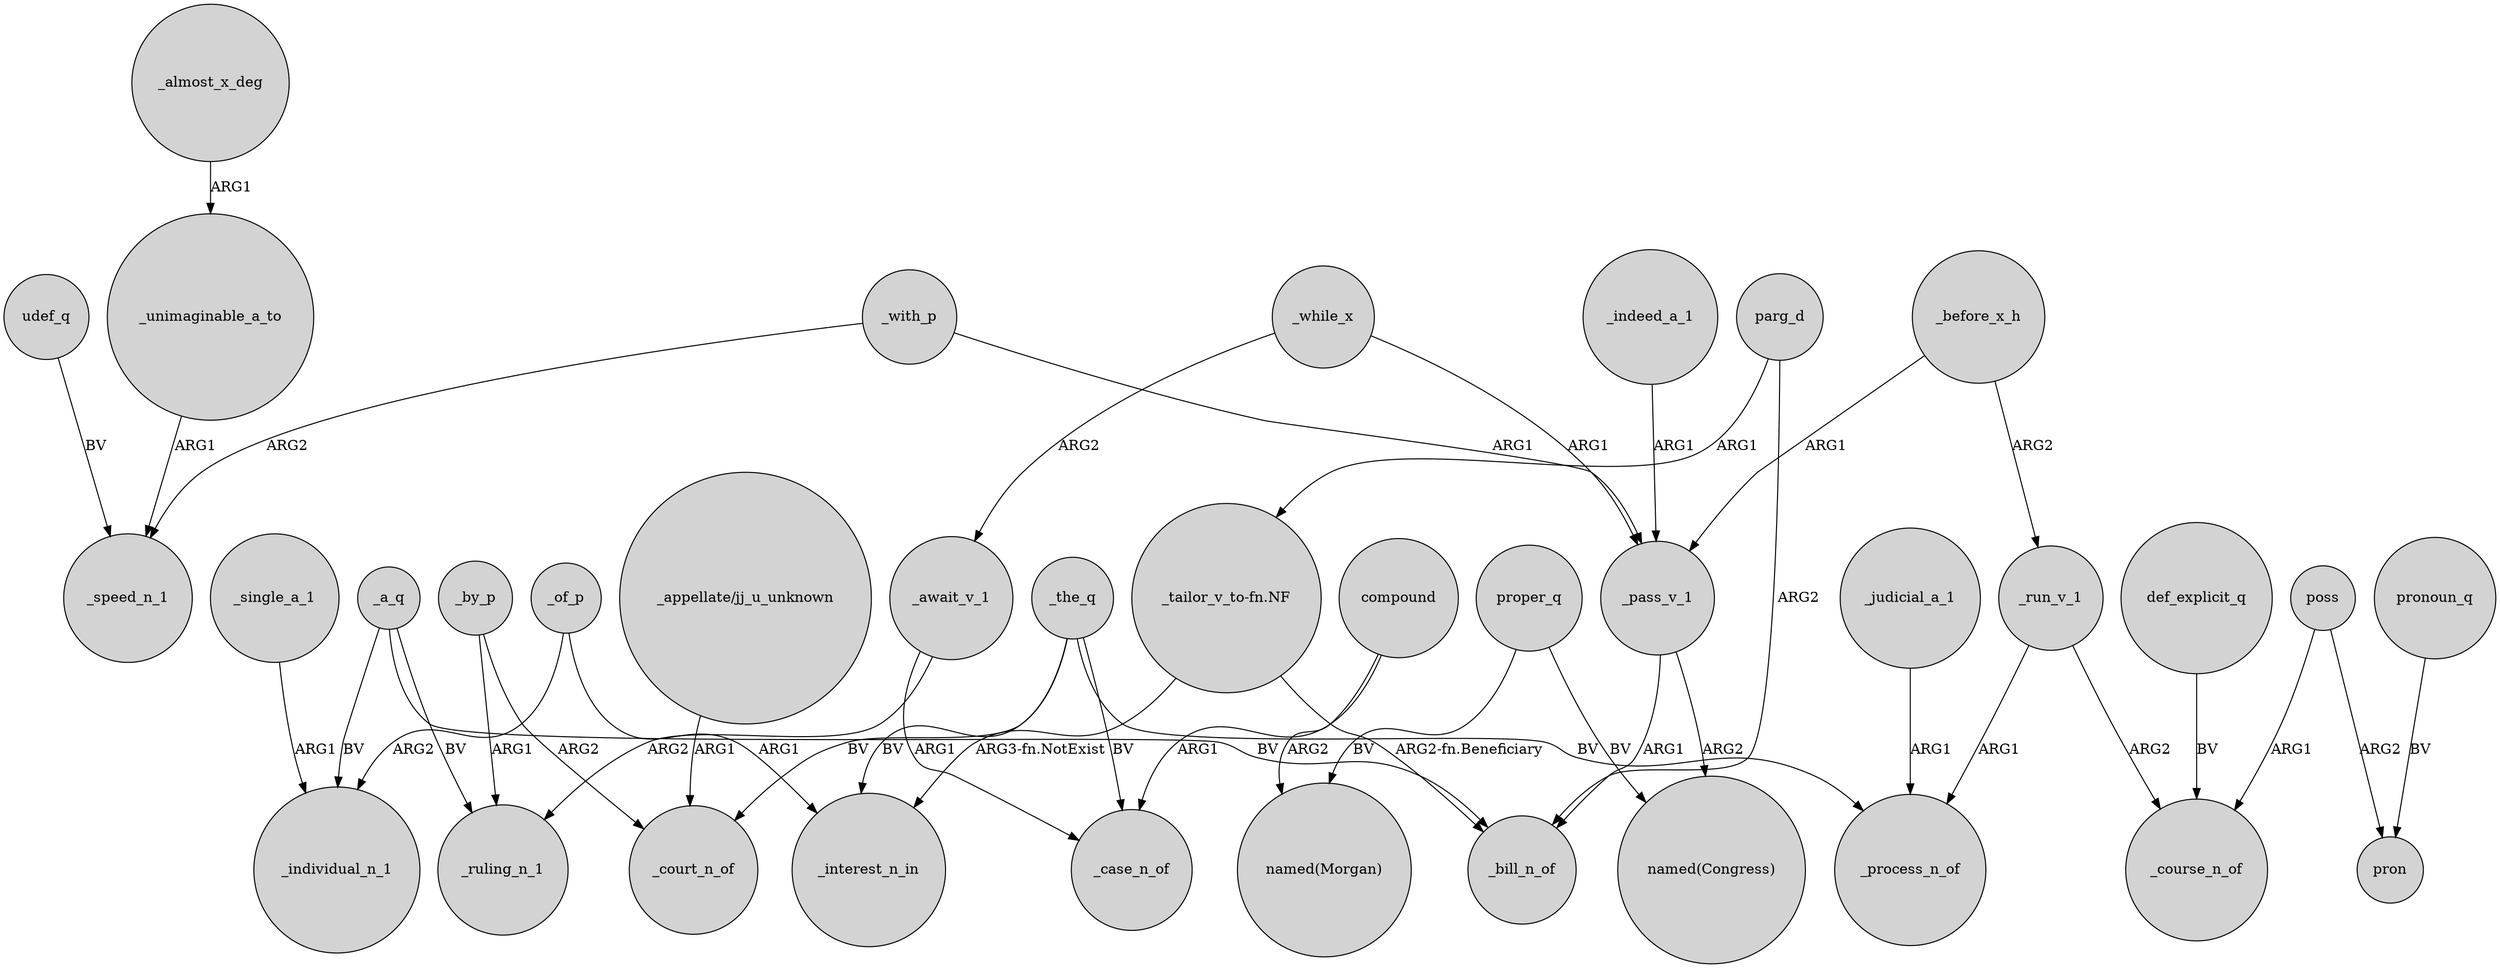 digraph {
	node [shape=circle style=filled]
	udef_q -> _speed_n_1 [label=BV]
	_a_q -> _individual_n_1 [label=BV]
	poss -> pron [label=ARG2]
	_a_q -> _bill_n_of [label=BV]
	_pass_v_1 -> "named(Congress)" [label=ARG2]
	_the_q -> _interest_n_in [label=BV]
	_unimaginable_a_to -> _speed_n_1 [label=ARG1]
	_almost_x_deg -> _unimaginable_a_to [label=ARG1]
	_the_q -> _case_n_of [label=BV]
	proper_q -> "named(Morgan)" [label=BV]
	_before_x_h -> _pass_v_1 [label=ARG1]
	_the_q -> _court_n_of [label=BV]
	_await_v_1 -> _ruling_n_1 [label=ARG2]
	"_tailor_v_to-fn.NF" -> _bill_n_of [label="ARG2-fn.Beneficiary"]
	parg_d -> _bill_n_of [label=ARG2]
	_judicial_a_1 -> _process_n_of [label=ARG1]
	_before_x_h -> _run_v_1 [label=ARG2]
	proper_q -> "named(Congress)" [label=BV]
	def_explicit_q -> _course_n_of [label=BV]
	_of_p -> _individual_n_1 [label=ARG2]
	compound -> "named(Morgan)" [label=ARG2]
	_with_p -> _speed_n_1 [label=ARG2]
	pronoun_q -> pron [label=BV]
	_run_v_1 -> _course_n_of [label=ARG2]
	_while_x -> _await_v_1 [label=ARG2]
	compound -> _case_n_of [label=ARG1]
	"_tailor_v_to-fn.NF" -> _interest_n_in [label="ARG3-fn.NotExist"]
	_pass_v_1 -> _bill_n_of [label=ARG1]
	_of_p -> _interest_n_in [label=ARG1]
	"_appellate/jj_u_unknown" -> _court_n_of [label=ARG1]
	_indeed_a_1 -> _pass_v_1 [label=ARG1]
	_await_v_1 -> _case_n_of [label=ARG1]
	_a_q -> _ruling_n_1 [label=BV]
	_with_p -> _pass_v_1 [label=ARG1]
	_by_p -> _court_n_of [label=ARG2]
	poss -> _course_n_of [label=ARG1]
	_run_v_1 -> _process_n_of [label=ARG1]
	parg_d -> "_tailor_v_to-fn.NF" [label=ARG1]
	_single_a_1 -> _individual_n_1 [label=ARG1]
	_while_x -> _pass_v_1 [label=ARG1]
	_by_p -> _ruling_n_1 [label=ARG1]
	_the_q -> _process_n_of [label=BV]
}
